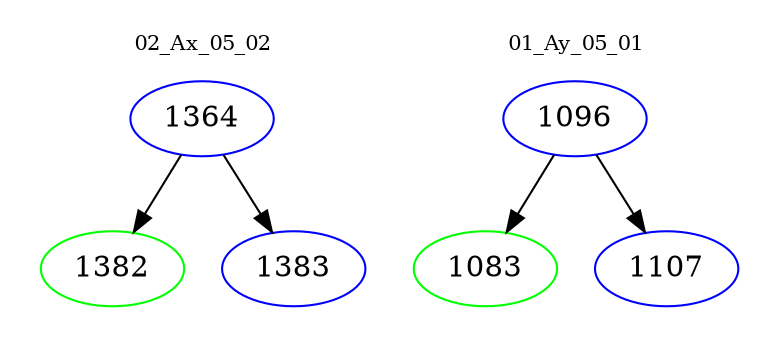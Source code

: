digraph{
subgraph cluster_0 {
color = white
label = "02_Ax_05_02";
fontsize=10;
T0_1364 [label="1364", color="blue"]
T0_1364 -> T0_1382 [color="black"]
T0_1382 [label="1382", color="green"]
T0_1364 -> T0_1383 [color="black"]
T0_1383 [label="1383", color="blue"]
}
subgraph cluster_1 {
color = white
label = "01_Ay_05_01";
fontsize=10;
T1_1096 [label="1096", color="blue"]
T1_1096 -> T1_1083 [color="black"]
T1_1083 [label="1083", color="green"]
T1_1096 -> T1_1107 [color="black"]
T1_1107 [label="1107", color="blue"]
}
}
